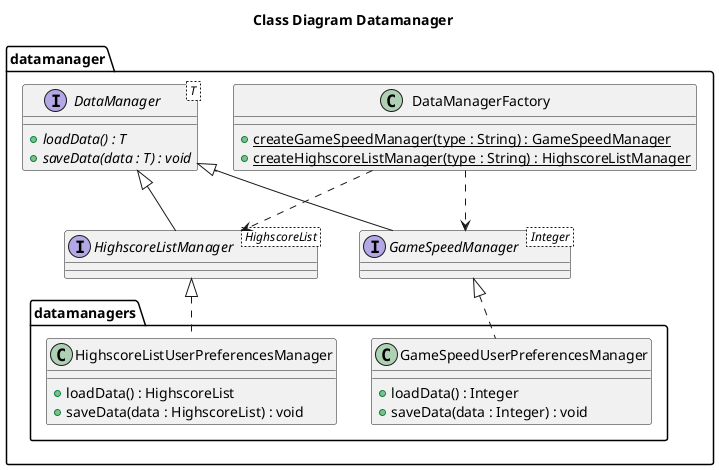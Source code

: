 @startuml

title Class Diagram Datamanager

package datamanager {

	interface DataManager < T > {
		{abstract} + loadData() : T
		{abstract} + saveData(data : T) : void
	}

	class DataManagerFactory {
		{static} + createGameSpeedManager(type : String) : GameSpeedManager
		{static} + createHighscoreListManager(type : String) : HighscoreListManager
	}

	interface GameSpeedManager < Integer > {
	}

	interface HighscoreListManager < HighscoreList > {
	}

	package datamanagers {

		class GameSpeedUserPreferencesManager {
			+ loadData() : Integer
			+ saveData(data : Integer) : void
		}

		class HighscoreListUserPreferencesManager {
			+ loadData() : HighscoreList
			+ saveData(data : HighscoreList) : void
		}

	}

	GameSpeedManager -up-|> DataManager
	HighscoreListManager -up-|> DataManager
	GameSpeedManager <.up. DataManagerFactory
	HighscoreListManager <.up. DataManagerFactory

	GameSpeedUserPreferencesManager .up.|> GameSpeedManager
	HighscoreListUserPreferencesManager .up.|> HighscoreListManager

}

@enduml
